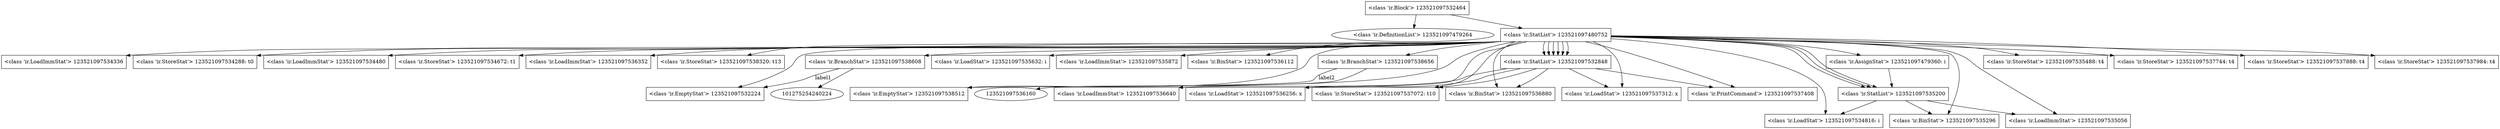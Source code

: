 digraph G {
123521097479264 [label="<class 'ir.DefinitionList'> 123521097479264" ];
123521097534336 [shape=box,label="<class 'ir.LoadImmStat'> 123521097534336" ];
123521097534288 [shape=box,label="<class 'ir.StoreStat'> 123521097534288: t0" ];
123521097534480 [shape=box,label="<class 'ir.LoadImmStat'> 123521097534480" ];
123521097534672 [shape=box,label="<class 'ir.StoreStat'> 123521097534672: t1" ];
123521097536352 [shape=box,label="<class 'ir.LoadImmStat'> 123521097536352" ];
123521097538320 [shape=box,label="<class 'ir.StoreStat'> 123521097538320: t13" ];
123521097532224 [shape=box,label="<class 'ir.EmptyStat'> 123521097532224" ];
123521097535632 [shape=box,label="<class 'ir.LoadStat'> 123521097535632: i" ];
123521097535872 [shape=box,label="<class 'ir.LoadImmStat'> 123521097535872" ];
123521097536112 [shape=box,label="<class 'ir.BinStat'> 123521097536112" ];
123521097538656 [shape=box,label="<class 'ir.BranchStat'> 123521097538656" ];
123521097538656 -> 123521097538512 [label=label2];
123521097538656 -> 123521097536160;
123521097536256 [shape=box,label="<class 'ir.LoadStat'> 123521097536256: x" ];
123521097536640 [shape=box,label="<class 'ir.LoadImmStat'> 123521097536640" ];
123521097536880 [shape=box,label="<class 'ir.BinStat'> 123521097536880" ];
123521097537072 [shape=box,label="<class 'ir.StoreStat'> 123521097537072: t10" ];
123521097537312 [shape=box,label="<class 'ir.LoadStat'> 123521097537312: x" ];
123521097537408 [shape=box,label="<class 'ir.PrintCommand'> 123521097537408" ];
123521097532848 [shape=box,label="<class 'ir.StatList'> 123521097532848" ];
123521097532848 -> 123521097536256 [pos=0];
123521097532848 -> 123521097536640 [pos=1];
123521097532848 -> 123521097536880 [pos=2];
123521097532848 -> 123521097537072 [pos=3];
123521097532848 -> 123521097537312 [pos=4];
123521097532848 -> 123521097537408 [pos=5];
123521097534816 [shape=box,label="<class 'ir.LoadStat'> 123521097534816: i" ];
123521097535056 [shape=box,label="<class 'ir.LoadImmStat'> 123521097535056" ];
123521097535296 [shape=box,label="<class 'ir.BinStat'> 123521097535296" ];
123521097535200 [shape=box,label="<class 'ir.StatList'> 123521097535200" ];
123521097535200 -> 123521097534816 [pos=0];
123521097535200 -> 123521097535056 [pos=1];
123521097535200 -> 123521097535296 [pos=2];
123521097535488 [shape=box,label="<class 'ir.StoreStat'> 123521097535488: t4" ];
123521097537744 [shape=box,label="<class 'ir.StoreStat'> 123521097537744: t4" ];
123521097537888 [shape=box,label="<class 'ir.StoreStat'> 123521097537888: t4" ];
123521097537984 [shape=box,label="<class 'ir.StoreStat'> 123521097537984: t4" ];
123521097479360 [shape=box,label="<class 'ir.AssignStat'> 123521097479360: i" ];
123521097479360 -> 123521097535200;
123521097538608 [shape=box,label="<class 'ir.BranchStat'> 123521097538608" ];
123521097538608 -> 123521097532224 [label=label1];
123521097538608 -> 101275254240224;
123521097538512 [shape=box,label="<class 'ir.EmptyStat'> 123521097538512" ];
123521097480752 [shape=box,label="<class 'ir.StatList'> 123521097480752" ];
123521097480752 -> 123521097534336 [pos=0];
123521097480752 -> 123521097534288 [pos=1];
123521097480752 -> 123521097534480 [pos=2];
123521097480752 -> 123521097534672 [pos=3];
123521097480752 -> 123521097536352 [pos=4];
123521097480752 -> 123521097538320 [pos=5];
123521097480752 -> 123521097532224 [pos=6];
123521097480752 -> 123521097535632 [pos=7];
123521097480752 -> 123521097535872 [pos=8];
123521097480752 -> 123521097536112 [pos=9];
123521097480752 -> 123521097538656 [pos=10];
123521097480752 -> 123521097532848 [pos=11];
123521097480752 -> 123521097535200 [pos=12];
123521097480752 -> 123521097535488 [pos=13];
123521097480752 -> 123521097532848 [pos=11];
123521097480752 -> 123521097535200 [pos=12];
123521097480752 -> 123521097537744 [pos=16];
123521097480752 -> 123521097532848 [pos=11];
123521097480752 -> 123521097535200 [pos=12];
123521097480752 -> 123521097537888 [pos=19];
123521097480752 -> 123521097532848 [pos=11];
123521097480752 -> 123521097534816 [pos=21];
123521097480752 -> 123521097535056 [pos=22];
123521097480752 -> 123521097535296 [pos=23];
123521097480752 -> 123521097537984 [pos=24];
123521097480752 -> 123521097479360 [pos=25];
123521097480752 -> 123521097538608 [pos=26];
123521097480752 -> 123521097538512 [pos=27];
123521097480752 -> 123521097536256 [pos=28];
123521097480752 -> 123521097536640 [pos=29];
123521097480752 -> 123521097536880 [pos=30];
123521097480752 -> 123521097537072 [pos=31];
123521097480752 -> 123521097537312 [pos=32];
123521097480752 -> 123521097537408 [pos=33];
123521097480752 -> 123521097532848 [pos=11];
123521097480752 -> 123521097532848 [pos=11];
123521097532464 [shape=box,label="<class 'ir.Block'> 123521097532464" ];
123521097532464 -> 123521097479264;
123521097532464 -> 123521097480752;
}

